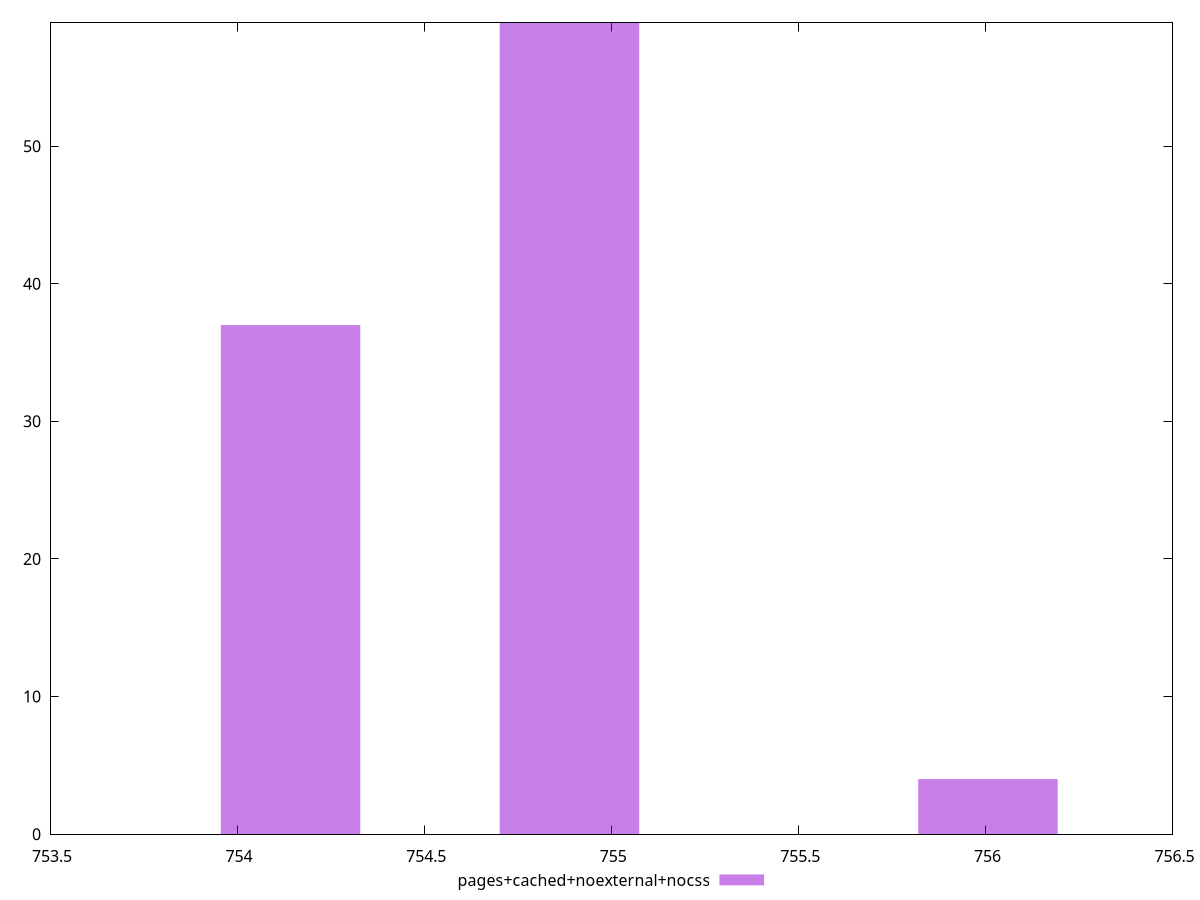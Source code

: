 $_pagesCachedNoexternalNocss <<EOF
754.8884162808218 59
754.1428474746185 37
756.0067694901268 4
EOF
set key outside below
set terminal pngcairo
set output "report_00004_2020-11-02T20-21-41.718Z/uses-rel-preload/pages+cached+noexternal+nocss//raw_hist.png"
set yrange [0:59]
set boxwidth 0.3727844031016404
set style fill transparent solid 0.5 noborder
plot $_pagesCachedNoexternalNocss title "pages+cached+noexternal+nocss" with boxes ,